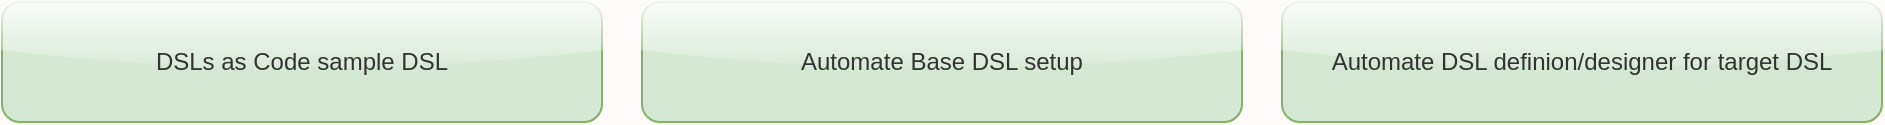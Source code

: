 <mxfile>
  <diagram id="y30" name="In progress">
    <mxGraphModel dx="0" dy="0" background="#FFFAFA" grid="0" gridSize="10" guides="1" tooltips="1" connect="1" arrows="1" fold="1" page="1" pageScale="1" pageWidth="1169" pageHeight="827" math="0" shadow="0">
      <root>
        <mxCell id="page_root_y30" parent="y30"/>
        <mxCell id="node_root_y30" parent="page_root_y30"/>
        <mxCell id="y30-2" value="DSLs as Code sample DSL" style="whiteSpace=wrap;html=1;rounded=1;glass=1;fillColor=#d5e8d4;strokeColor=#82b366;fontColor=#333333" vertex="1" parent="node_root_y30">
          <mxGeometry x="10" y="10" width="300" height="60" as="geometry"/>
        </mxCell>
        <mxCell id="y30-3" value="Automate Base DSL setup" style="whiteSpace=wrap;html=1;rounded=1;glass=1;fillColor=#d5e8d4;strokeColor=#82b366;fontColor=#333333" vertex="1" parent="node_root_y30">
          <mxGeometry x="330" y="10" width="300" height="60" as="geometry"/>
        </mxCell>
        <mxCell id="y30-4" value="Automate DSL definion/designer for target DSL" style="whiteSpace=wrap;html=1;rounded=1;glass=1;fillColor=#d5e8d4;strokeColor=#82b366;fontColor=#333333" vertex="1" parent="node_root_y30">
          <mxGeometry x="650" y="10" width="300" height="60" as="geometry"/>
        </mxCell>
      </root>
    </mxGraphModel>
  </diagram>
  <diagram id="gaX" name="To Do">
    <mxGraphModel dx="0" dy="0" background="#FFFAFA" grid="0" gridSize="10" guides="1" tooltips="1" connect="1" arrows="1" fold="1" page="1" pageScale="1" pageWidth="1169" pageHeight="827" math="0" shadow="0">
      <root>
        <mxCell id="page_root_gaX" parent="gaX"/>
        <mxCell id="node_root_gaX" parent="page_root_gaX"/>
        <mxCell id="gaX-2" value="Add guideline documentation" style="whiteSpace=wrap;html=1;rounded=1;glass=1;fillColor=#dae8fc;strokeColor=#6c8ebf;fontColor=#333333" vertex="1" parent="node_root_gaX">
          <mxGeometry x="10" y="10" width="300" height="60" as="geometry"/>
        </mxCell>
        <mxCell id="gaX-3" value="Docs as Code sample DSL" style="whiteSpace=wrap;html=1;rounded=1;glass=1;fillColor=#dae8fc;strokeColor=#6c8ebf;fontColor=#333333" vertex="1" parent="node_root_gaX">
          <mxGeometry x="330" y="10" width="300" height="60" as="geometry"/>
        </mxCell>
        <mxCell id="gaX-4" value="Agent as Code sample DSL" style="whiteSpace=wrap;html=1;rounded=1;glass=1;fillColor=#dae8fc;strokeColor=#6c8ebf;fontColor=#333333" vertex="1" parent="node_root_gaX">
          <mxGeometry x="650" y="10" width="300" height="60" as="geometry"/>
        </mxCell>
        <mxCell id="gaX-5" value="Poly as Code sample DSL" style="whiteSpace=wrap;html=1;rounded=1;glass=1;fillColor=#dae8fc;strokeColor=#6c8ebf;fontColor=#333333" vertex="1" parent="node_root_gaX">
          <mxGeometry x="10" y="90" width="300" height="60" as="geometry"/>
        </mxCell>
        <mxCell id="gaX-6" value="Voice as Code sample DSL" style="whiteSpace=wrap;html=1;rounded=1;glass=1;fillColor=#dae8fc;strokeColor=#6c8ebf;fontColor=#333333" vertex="1" parent="node_root_gaX">
          <mxGeometry x="330" y="90" width="300" height="60" as="geometry"/>
        </mxCell>
        <mxCell id="gaX-7" value="Data as Code sample DSL" style="whiteSpace=wrap;html=1;rounded=1;glass=1;fillColor=#dae8fc;strokeColor=#6c8ebf;fontColor=#333333" vertex="1" parent="node_root_gaX">
          <mxGeometry x="650" y="90" width="300" height="60" as="geometry"/>
        </mxCell>
        <mxCell id="gaX-8" value="Chart Design as Code sample DSL" style="whiteSpace=wrap;html=1;rounded=1;glass=1;fillColor=#dae8fc;strokeColor=#6c8ebf;fontColor=#333333" vertex="1" parent="node_root_gaX">
          <mxGeometry x="10" y="170" width="300" height="60" as="geometry"/>
        </mxCell>
        <mxCell id="gaX-9" value="Video as Code sample DSL" style="whiteSpace=wrap;html=1;rounded=1;glass=1;fillColor=#dae8fc;strokeColor=#6c8ebf;fontColor=#333333" vertex="1" parent="node_root_gaX">
          <mxGeometry x="330" y="170" width="300" height="60" as="geometry"/>
        </mxCell>
        <mxCell id="gaX-10" value="Image as Code sample DSL" style="whiteSpace=wrap;html=1;rounded=1;glass=1;fillColor=#dae8fc;strokeColor=#6c8ebf;fontColor=#333333" vertex="1" parent="node_root_gaX">
          <mxGeometry x="650" y="170" width="300" height="60" as="geometry"/>
        </mxCell>
      </root>
    </mxGraphModel>
  </diagram>
  <diagram id="Iaa" name="Done">
    <mxGraphModel dx="0" dy="0" background="#FFFAFA" grid="0" gridSize="10" guides="1" tooltips="1" connect="1" arrows="1" fold="1" page="1" pageScale="1" pageWidth="1169" pageHeight="827" math="0" shadow="0">
      <root>
        <mxCell id="page_root_Iaa" parent="Iaa"/>
        <mxCell id="node_root_Iaa" parent="page_root_Iaa"/>
        <mxCell id="Iaa-2" value="Setup project with CI/CD, tests, linting, basic doumentation, semantic versioning" style="whiteSpace=wrap;html=1;rounded=1;glass=1;fillColor=#f8cecc;strokeColor=#b85450;fontColor=#333333" vertex="1" parent="node_root_Iaa">
          <mxGeometry x="10" y="10" width="300" height="60" as="geometry"/>
        </mxCell>
      </root>
    </mxGraphModel>
  </diagram>
</mxfile>